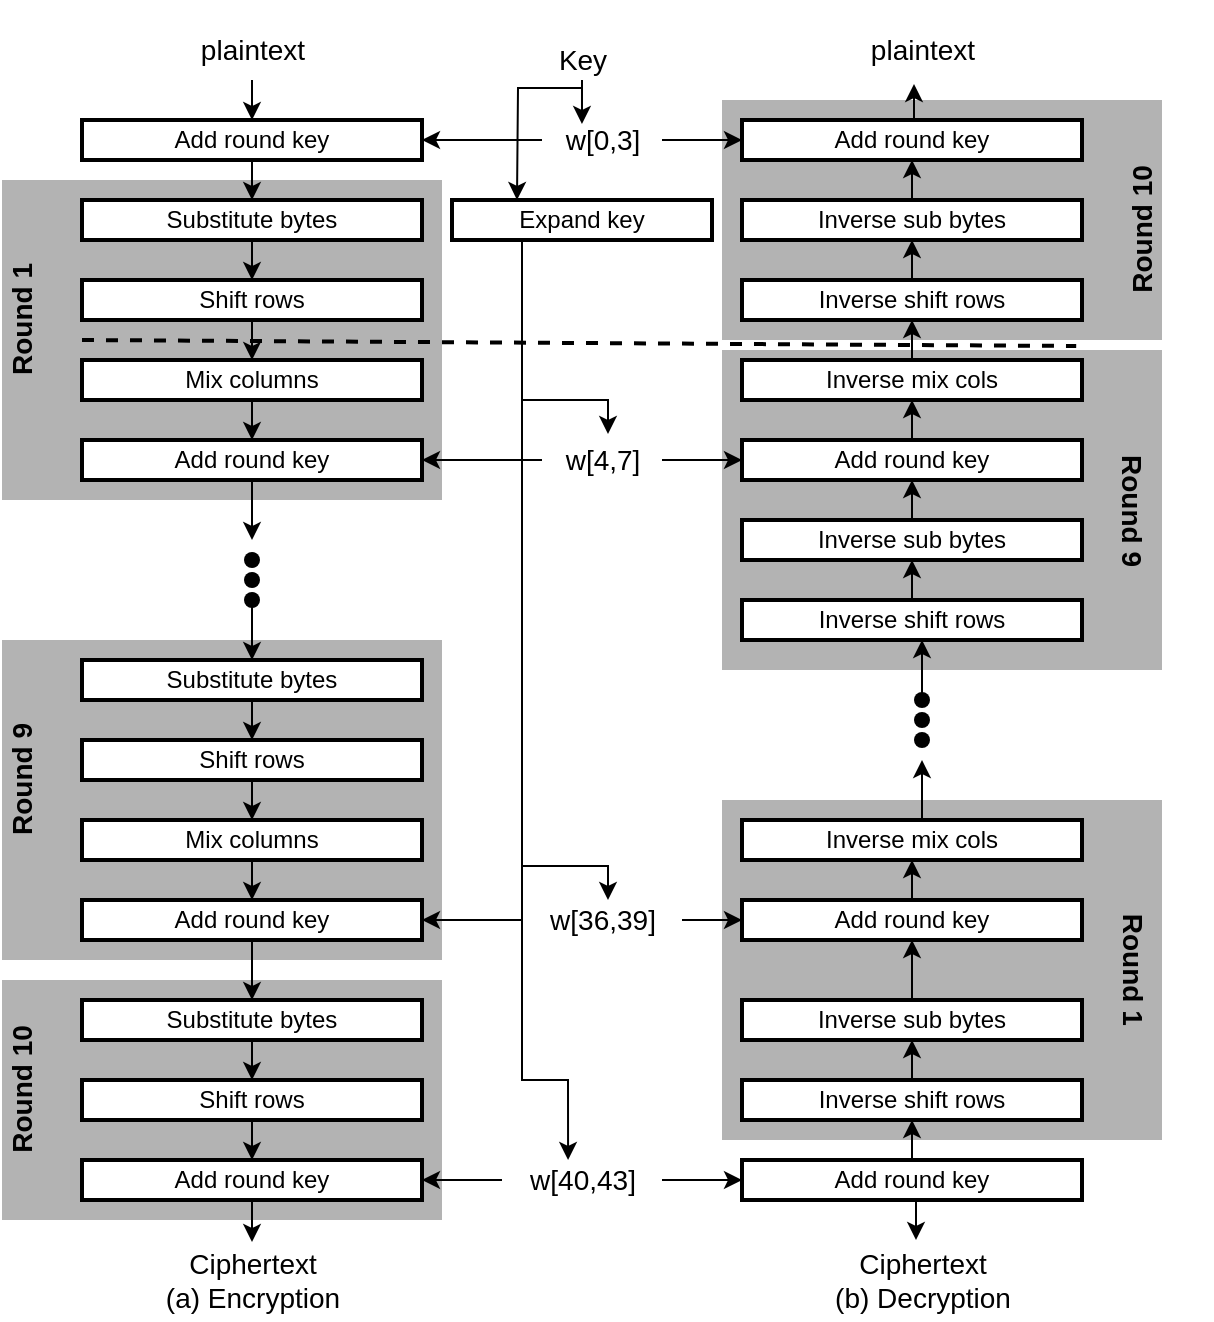 <mxfile version="17.4.3" type="github">
  <diagram id="CxzAvetqkkrdHBWZVYmS" name="Page-1">
    <mxGraphModel dx="1081" dy="452" grid="1" gridSize="10" guides="1" tooltips="1" connect="1" arrows="1" fold="1" page="1" pageScale="1" pageWidth="650" pageHeight="400" math="0" shadow="0">
      <root>
        <mxCell id="0" />
        <mxCell id="1" parent="0" />
        <mxCell id="elB4nLdQnV68VaoinqlS-128" value="" style="group" vertex="1" connectable="0" parent="1">
          <mxGeometry x="380" y="430" width="245" height="170" as="geometry" />
        </mxCell>
        <mxCell id="elB4nLdQnV68VaoinqlS-129" value="" style="rounded=0;whiteSpace=wrap;html=1;fontSize=14;strokeColor=none;strokeWidth=2;fillColor=#B3B3B3;" vertex="1" parent="elB4nLdQnV68VaoinqlS-128">
          <mxGeometry width="220" height="170" as="geometry" />
        </mxCell>
        <mxCell id="elB4nLdQnV68VaoinqlS-130" value="&lt;b&gt;Round 1&lt;br&gt;&lt;/b&gt;" style="text;html=1;align=center;verticalAlign=middle;resizable=0;points=[];autosize=1;strokeColor=none;fillColor=none;fontSize=14;rotation=90;" vertex="1" parent="elB4nLdQnV68VaoinqlS-128">
          <mxGeometry x="165" y="74.375" width="80" height="20" as="geometry" />
        </mxCell>
        <mxCell id="elB4nLdQnV68VaoinqlS-125" value="" style="group" vertex="1" connectable="0" parent="1">
          <mxGeometry x="380" y="205" width="245" height="160" as="geometry" />
        </mxCell>
        <mxCell id="elB4nLdQnV68VaoinqlS-126" value="" style="rounded=0;whiteSpace=wrap;html=1;fontSize=14;strokeColor=none;strokeWidth=2;fillColor=#B3B3B3;" vertex="1" parent="elB4nLdQnV68VaoinqlS-125">
          <mxGeometry width="220" height="160" as="geometry" />
        </mxCell>
        <mxCell id="elB4nLdQnV68VaoinqlS-127" value="&lt;b&gt;Round 9&lt;br&gt;&lt;/b&gt;" style="text;html=1;align=center;verticalAlign=middle;resizable=0;points=[];autosize=1;strokeColor=none;fillColor=none;fontSize=14;rotation=90;" vertex="1" parent="elB4nLdQnV68VaoinqlS-125">
          <mxGeometry x="165" y="70" width="80" height="20" as="geometry" />
        </mxCell>
        <mxCell id="elB4nLdQnV68VaoinqlS-114" value="" style="group;rotation=-180;" vertex="1" connectable="0" parent="1">
          <mxGeometry x="380" y="80" width="220" height="120" as="geometry" />
        </mxCell>
        <mxCell id="elB4nLdQnV68VaoinqlS-115" value="" style="rounded=0;whiteSpace=wrap;html=1;fontSize=14;strokeColor=none;strokeWidth=2;fillColor=#B3B3B3;rotation=-180;" vertex="1" parent="elB4nLdQnV68VaoinqlS-114">
          <mxGeometry width="220" height="120" as="geometry" />
        </mxCell>
        <mxCell id="elB4nLdQnV68VaoinqlS-116" value="&lt;b&gt;Round 10&lt;br&gt;&lt;/b&gt;" style="text;html=1;align=center;verticalAlign=middle;resizable=0;points=[];autosize=1;strokeColor=none;fillColor=none;fontSize=14;rotation=-90;" vertex="1" parent="elB4nLdQnV68VaoinqlS-114">
          <mxGeometry x="165" y="55" width="90" height="20" as="geometry" />
        </mxCell>
        <mxCell id="elB4nLdQnV68VaoinqlS-111" value="" style="group" vertex="1" connectable="0" parent="1">
          <mxGeometry x="20" y="520" width="220" height="120" as="geometry" />
        </mxCell>
        <mxCell id="elB4nLdQnV68VaoinqlS-112" value="" style="rounded=0;whiteSpace=wrap;html=1;fontSize=14;strokeColor=none;strokeWidth=2;fillColor=#B3B3B3;" vertex="1" parent="elB4nLdQnV68VaoinqlS-111">
          <mxGeometry width="220" height="120" as="geometry" />
        </mxCell>
        <mxCell id="elB4nLdQnV68VaoinqlS-113" value="&lt;b&gt;Round 10&lt;br&gt;&lt;/b&gt;" style="text;html=1;align=center;verticalAlign=middle;resizable=0;points=[];autosize=1;strokeColor=none;fillColor=none;fontSize=14;rotation=-90;" vertex="1" parent="elB4nLdQnV68VaoinqlS-111">
          <mxGeometry x="-35" y="45" width="90" height="20" as="geometry" />
        </mxCell>
        <mxCell id="elB4nLdQnV68VaoinqlS-108" value="" style="group" vertex="1" connectable="0" parent="1">
          <mxGeometry x="20" y="350" width="220" height="160" as="geometry" />
        </mxCell>
        <mxCell id="elB4nLdQnV68VaoinqlS-109" value="" style="rounded=0;whiteSpace=wrap;html=1;fontSize=14;strokeColor=none;strokeWidth=2;fillColor=#B3B3B3;" vertex="1" parent="elB4nLdQnV68VaoinqlS-108">
          <mxGeometry width="220" height="160" as="geometry" />
        </mxCell>
        <mxCell id="elB4nLdQnV68VaoinqlS-110" value="&lt;b&gt;Round 9&lt;br&gt;&lt;/b&gt;" style="text;html=1;align=center;verticalAlign=middle;resizable=0;points=[];autosize=1;strokeColor=none;fillColor=none;fontSize=14;rotation=-90;" vertex="1" parent="elB4nLdQnV68VaoinqlS-108">
          <mxGeometry x="-30" y="60" width="80" height="20" as="geometry" />
        </mxCell>
        <mxCell id="elB4nLdQnV68VaoinqlS-107" value="" style="group" vertex="1" connectable="0" parent="1">
          <mxGeometry x="20" y="120" width="220" height="160" as="geometry" />
        </mxCell>
        <mxCell id="elB4nLdQnV68VaoinqlS-105" value="" style="rounded=0;whiteSpace=wrap;html=1;fontSize=14;strokeColor=none;strokeWidth=2;fillColor=#B3B3B3;" vertex="1" parent="elB4nLdQnV68VaoinqlS-107">
          <mxGeometry width="220" height="160" as="geometry" />
        </mxCell>
        <mxCell id="elB4nLdQnV68VaoinqlS-106" value="&lt;b&gt;Round 1&lt;br&gt;&lt;/b&gt;" style="text;html=1;align=center;verticalAlign=middle;resizable=0;points=[];autosize=1;strokeColor=none;fillColor=none;fontSize=14;rotation=-90;" vertex="1" parent="elB4nLdQnV68VaoinqlS-107">
          <mxGeometry x="-30" y="60" width="80" height="20" as="geometry" />
        </mxCell>
        <mxCell id="elB4nLdQnV68VaoinqlS-4" style="edgeStyle=orthogonalEdgeStyle;rounded=0;orthogonalLoop=1;jettySize=auto;html=1;exitX=0.5;exitY=1;exitDx=0;exitDy=0;entryX=0.5;entryY=0;entryDx=0;entryDy=0;" edge="1" parent="1" source="elB4nLdQnV68VaoinqlS-2" target="elB4nLdQnV68VaoinqlS-3">
          <mxGeometry relative="1" as="geometry" />
        </mxCell>
        <mxCell id="elB4nLdQnV68VaoinqlS-2" value="Add round key" style="rounded=0;whiteSpace=wrap;html=1;strokeWidth=2;" vertex="1" parent="1">
          <mxGeometry x="60" y="90" width="170" height="20" as="geometry" />
        </mxCell>
        <mxCell id="elB4nLdQnV68VaoinqlS-8" style="edgeStyle=orthogonalEdgeStyle;rounded=0;orthogonalLoop=1;jettySize=auto;html=1;exitX=0.5;exitY=1;exitDx=0;exitDy=0;" edge="1" parent="1" source="elB4nLdQnV68VaoinqlS-3" target="elB4nLdQnV68VaoinqlS-5">
          <mxGeometry relative="1" as="geometry" />
        </mxCell>
        <mxCell id="elB4nLdQnV68VaoinqlS-3" value="Substitute bytes" style="rounded=0;whiteSpace=wrap;html=1;strokeWidth=2;" vertex="1" parent="1">
          <mxGeometry x="60" y="130" width="170" height="20" as="geometry" />
        </mxCell>
        <mxCell id="elB4nLdQnV68VaoinqlS-9" style="edgeStyle=orthogonalEdgeStyle;rounded=0;orthogonalLoop=1;jettySize=auto;html=1;exitX=0.5;exitY=1;exitDx=0;exitDy=0;" edge="1" parent="1" source="elB4nLdQnV68VaoinqlS-5" target="elB4nLdQnV68VaoinqlS-6">
          <mxGeometry relative="1" as="geometry" />
        </mxCell>
        <mxCell id="elB4nLdQnV68VaoinqlS-5" value="Shift rows" style="rounded=0;whiteSpace=wrap;html=1;strokeWidth=2;" vertex="1" parent="1">
          <mxGeometry x="60" y="170" width="170" height="20" as="geometry" />
        </mxCell>
        <mxCell id="elB4nLdQnV68VaoinqlS-10" style="edgeStyle=orthogonalEdgeStyle;rounded=0;orthogonalLoop=1;jettySize=auto;html=1;exitX=0.5;exitY=1;exitDx=0;exitDy=0;entryX=0.5;entryY=0;entryDx=0;entryDy=0;" edge="1" parent="1" source="elB4nLdQnV68VaoinqlS-6" target="elB4nLdQnV68VaoinqlS-7">
          <mxGeometry relative="1" as="geometry" />
        </mxCell>
        <mxCell id="elB4nLdQnV68VaoinqlS-6" value="Mix columns" style="rounded=0;whiteSpace=wrap;html=1;strokeWidth=2;" vertex="1" parent="1">
          <mxGeometry x="60" y="210" width="170" height="20" as="geometry" />
        </mxCell>
        <mxCell id="elB4nLdQnV68VaoinqlS-11" style="edgeStyle=orthogonalEdgeStyle;rounded=0;orthogonalLoop=1;jettySize=auto;html=1;exitX=0.5;exitY=1;exitDx=0;exitDy=0;" edge="1" parent="1" source="elB4nLdQnV68VaoinqlS-7">
          <mxGeometry relative="1" as="geometry">
            <mxPoint x="145" y="300" as="targetPoint" />
          </mxGeometry>
        </mxCell>
        <mxCell id="elB4nLdQnV68VaoinqlS-7" value="Add round key" style="rounded=0;whiteSpace=wrap;html=1;strokeWidth=2;" vertex="1" parent="1">
          <mxGeometry x="60" y="250" width="170" height="20" as="geometry" />
        </mxCell>
        <mxCell id="elB4nLdQnV68VaoinqlS-18" value="" style="group" vertex="1" connectable="0" parent="1">
          <mxGeometry x="125" y="290" width="40" height="60" as="geometry" />
        </mxCell>
        <mxCell id="elB4nLdQnV68VaoinqlS-15" value="" style="shape=waypoint;sketch=0;size=6;pointerEvents=1;points=[];fillColor=none;resizable=0;rotatable=0;perimeter=centerPerimeter;snapToPoint=1;fontSize=25;strokeColor=default;strokeWidth=2;" vertex="1" parent="elB4nLdQnV68VaoinqlS-18">
          <mxGeometry width="40" height="40" as="geometry" />
        </mxCell>
        <mxCell id="elB4nLdQnV68VaoinqlS-16" value="" style="shape=waypoint;sketch=0;size=6;pointerEvents=1;points=[];fillColor=none;resizable=0;rotatable=0;perimeter=centerPerimeter;snapToPoint=1;fontSize=25;strokeColor=default;strokeWidth=2;" vertex="1" parent="elB4nLdQnV68VaoinqlS-18">
          <mxGeometry y="10" width="40" height="40" as="geometry" />
        </mxCell>
        <mxCell id="elB4nLdQnV68VaoinqlS-17" value="" style="shape=waypoint;sketch=0;size=6;pointerEvents=1;points=[];fillColor=none;resizable=0;rotatable=0;perimeter=centerPerimeter;snapToPoint=1;fontSize=25;strokeColor=default;strokeWidth=2;" vertex="1" parent="elB4nLdQnV68VaoinqlS-18">
          <mxGeometry y="20" width="40" height="40" as="geometry" />
        </mxCell>
        <mxCell id="elB4nLdQnV68VaoinqlS-19" style="edgeStyle=orthogonalEdgeStyle;rounded=0;orthogonalLoop=1;jettySize=auto;html=1;exitX=0.5;exitY=1;exitDx=0;exitDy=0;" edge="1" source="elB4nLdQnV68VaoinqlS-20" target="elB4nLdQnV68VaoinqlS-22" parent="1">
          <mxGeometry relative="1" as="geometry" />
        </mxCell>
        <mxCell id="elB4nLdQnV68VaoinqlS-20" value="Substitute bytes" style="rounded=0;whiteSpace=wrap;html=1;strokeWidth=2;" vertex="1" parent="1">
          <mxGeometry x="60" y="360" width="170" height="20" as="geometry" />
        </mxCell>
        <mxCell id="elB4nLdQnV68VaoinqlS-21" style="edgeStyle=orthogonalEdgeStyle;rounded=0;orthogonalLoop=1;jettySize=auto;html=1;exitX=0.5;exitY=1;exitDx=0;exitDy=0;" edge="1" source="elB4nLdQnV68VaoinqlS-22" target="elB4nLdQnV68VaoinqlS-24" parent="1">
          <mxGeometry relative="1" as="geometry" />
        </mxCell>
        <mxCell id="elB4nLdQnV68VaoinqlS-22" value="Shift rows" style="rounded=0;whiteSpace=wrap;html=1;strokeWidth=2;" vertex="1" parent="1">
          <mxGeometry x="60" y="400" width="170" height="20" as="geometry" />
        </mxCell>
        <mxCell id="elB4nLdQnV68VaoinqlS-23" style="edgeStyle=orthogonalEdgeStyle;rounded=0;orthogonalLoop=1;jettySize=auto;html=1;exitX=0.5;exitY=1;exitDx=0;exitDy=0;entryX=0.5;entryY=0;entryDx=0;entryDy=0;" edge="1" source="elB4nLdQnV68VaoinqlS-24" target="elB4nLdQnV68VaoinqlS-25" parent="1">
          <mxGeometry relative="1" as="geometry" />
        </mxCell>
        <mxCell id="elB4nLdQnV68VaoinqlS-24" value="Mix columns" style="rounded=0;whiteSpace=wrap;html=1;strokeWidth=2;" vertex="1" parent="1">
          <mxGeometry x="60" y="440" width="170" height="20" as="geometry" />
        </mxCell>
        <mxCell id="elB4nLdQnV68VaoinqlS-37" style="edgeStyle=orthogonalEdgeStyle;rounded=0;orthogonalLoop=1;jettySize=auto;html=1;exitX=0.5;exitY=1;exitDx=0;exitDy=0;entryX=0.5;entryY=0;entryDx=0;entryDy=0;fontSize=25;" edge="1" parent="1" source="elB4nLdQnV68VaoinqlS-25" target="elB4nLdQnV68VaoinqlS-31">
          <mxGeometry relative="1" as="geometry" />
        </mxCell>
        <mxCell id="elB4nLdQnV68VaoinqlS-25" value="Add round key" style="rounded=0;whiteSpace=wrap;html=1;strokeWidth=2;" vertex="1" parent="1">
          <mxGeometry x="60" y="480" width="170" height="20" as="geometry" />
        </mxCell>
        <mxCell id="elB4nLdQnV68VaoinqlS-29" style="edgeStyle=orthogonalEdgeStyle;rounded=0;orthogonalLoop=1;jettySize=auto;html=1;exitX=0.375;exitY=1;exitDx=0;exitDy=0;entryX=0.5;entryY=0;entryDx=0;entryDy=0;fontSize=25;exitPerimeter=0;" edge="1" parent="1" source="elB4nLdQnV68VaoinqlS-17" target="elB4nLdQnV68VaoinqlS-20">
          <mxGeometry relative="1" as="geometry" />
        </mxCell>
        <mxCell id="elB4nLdQnV68VaoinqlS-30" style="edgeStyle=orthogonalEdgeStyle;rounded=0;orthogonalLoop=1;jettySize=auto;html=1;exitX=0.5;exitY=1;exitDx=0;exitDy=0;" edge="1" source="elB4nLdQnV68VaoinqlS-31" target="elB4nLdQnV68VaoinqlS-33" parent="1">
          <mxGeometry relative="1" as="geometry" />
        </mxCell>
        <mxCell id="elB4nLdQnV68VaoinqlS-31" value="Substitute bytes" style="rounded=0;whiteSpace=wrap;html=1;strokeWidth=2;" vertex="1" parent="1">
          <mxGeometry x="60" y="530" width="170" height="20" as="geometry" />
        </mxCell>
        <mxCell id="elB4nLdQnV68VaoinqlS-32" style="edgeStyle=orthogonalEdgeStyle;rounded=0;orthogonalLoop=1;jettySize=auto;html=1;exitX=0.5;exitY=1;exitDx=0;exitDy=0;entryX=0.5;entryY=0;entryDx=0;entryDy=0;" edge="1" source="elB4nLdQnV68VaoinqlS-33" target="elB4nLdQnV68VaoinqlS-36" parent="1">
          <mxGeometry relative="1" as="geometry">
            <mxPoint x="145" y="610" as="targetPoint" />
          </mxGeometry>
        </mxCell>
        <mxCell id="elB4nLdQnV68VaoinqlS-33" value="Shift rows" style="rounded=0;whiteSpace=wrap;html=1;strokeWidth=2;" vertex="1" parent="1">
          <mxGeometry x="60" y="570" width="170" height="20" as="geometry" />
        </mxCell>
        <mxCell id="elB4nLdQnV68VaoinqlS-68" style="edgeStyle=orthogonalEdgeStyle;rounded=0;orthogonalLoop=1;jettySize=auto;html=1;exitX=0.5;exitY=1;exitDx=0;exitDy=0;entryX=0.5;entryY=0.025;entryDx=0;entryDy=0;entryPerimeter=0;fontSize=14;" edge="1" parent="1" source="elB4nLdQnV68VaoinqlS-36" target="elB4nLdQnV68VaoinqlS-65">
          <mxGeometry relative="1" as="geometry" />
        </mxCell>
        <mxCell id="elB4nLdQnV68VaoinqlS-36" value="Add round key" style="rounded=0;whiteSpace=wrap;html=1;strokeWidth=2;" vertex="1" parent="1">
          <mxGeometry x="60" y="610" width="170" height="20" as="geometry" />
        </mxCell>
        <mxCell id="elB4nLdQnV68VaoinqlS-53" style="edgeStyle=orthogonalEdgeStyle;rounded=0;orthogonalLoop=1;jettySize=auto;html=1;exitX=0.5;exitY=0;exitDx=0;exitDy=0;entryX=0.45;entryY=1.05;entryDx=0;entryDy=0;entryPerimeter=0;fontSize=14;" edge="1" parent="1" source="elB4nLdQnV68VaoinqlS-38" target="elB4nLdQnV68VaoinqlS-51">
          <mxGeometry relative="1" as="geometry" />
        </mxCell>
        <mxCell id="elB4nLdQnV68VaoinqlS-38" value="Add round key" style="rounded=0;whiteSpace=wrap;html=1;strokeWidth=2;" vertex="1" parent="1">
          <mxGeometry x="390" y="90" width="170" height="20" as="geometry" />
        </mxCell>
        <mxCell id="elB4nLdQnV68VaoinqlS-50" style="edgeStyle=orthogonalEdgeStyle;rounded=0;orthogonalLoop=1;jettySize=auto;html=1;exitX=0.5;exitY=0;exitDx=0;exitDy=0;entryX=0.5;entryY=1;entryDx=0;entryDy=0;fontSize=25;" edge="1" parent="1" source="elB4nLdQnV68VaoinqlS-39" target="elB4nLdQnV68VaoinqlS-38">
          <mxGeometry relative="1" as="geometry" />
        </mxCell>
        <mxCell id="elB4nLdQnV68VaoinqlS-39" value="Inverse sub bytes" style="rounded=0;whiteSpace=wrap;html=1;strokeWidth=2;" vertex="1" parent="1">
          <mxGeometry x="390" y="130" width="170" height="20" as="geometry" />
        </mxCell>
        <mxCell id="elB4nLdQnV68VaoinqlS-49" style="edgeStyle=orthogonalEdgeStyle;rounded=0;orthogonalLoop=1;jettySize=auto;html=1;exitX=0.5;exitY=0;exitDx=0;exitDy=0;entryX=0.5;entryY=1;entryDx=0;entryDy=0;fontSize=25;" edge="1" parent="1" source="elB4nLdQnV68VaoinqlS-40" target="elB4nLdQnV68VaoinqlS-39">
          <mxGeometry relative="1" as="geometry" />
        </mxCell>
        <mxCell id="elB4nLdQnV68VaoinqlS-40" value="Inverse shift rows" style="rounded=0;whiteSpace=wrap;html=1;strokeWidth=2;" vertex="1" parent="1">
          <mxGeometry x="390" y="170" width="170" height="20" as="geometry" />
        </mxCell>
        <mxCell id="elB4nLdQnV68VaoinqlS-48" style="edgeStyle=orthogonalEdgeStyle;rounded=0;orthogonalLoop=1;jettySize=auto;html=1;exitX=0.5;exitY=0;exitDx=0;exitDy=0;fontSize=25;" edge="1" parent="1" source="elB4nLdQnV68VaoinqlS-41" target="elB4nLdQnV68VaoinqlS-40">
          <mxGeometry relative="1" as="geometry" />
        </mxCell>
        <mxCell id="elB4nLdQnV68VaoinqlS-41" value="Inverse mix cols" style="rounded=0;whiteSpace=wrap;html=1;strokeWidth=2;" vertex="1" parent="1">
          <mxGeometry x="390" y="210" width="170" height="20" as="geometry" />
        </mxCell>
        <mxCell id="elB4nLdQnV68VaoinqlS-47" style="edgeStyle=orthogonalEdgeStyle;rounded=0;orthogonalLoop=1;jettySize=auto;html=1;exitX=0.5;exitY=0;exitDx=0;exitDy=0;entryX=0.5;entryY=1;entryDx=0;entryDy=0;fontSize=25;" edge="1" parent="1" source="elB4nLdQnV68VaoinqlS-42" target="elB4nLdQnV68VaoinqlS-41">
          <mxGeometry relative="1" as="geometry" />
        </mxCell>
        <mxCell id="elB4nLdQnV68VaoinqlS-42" value="Add round key" style="rounded=0;whiteSpace=wrap;html=1;strokeWidth=2;" vertex="1" parent="1">
          <mxGeometry x="390" y="250" width="170" height="20" as="geometry" />
        </mxCell>
        <mxCell id="elB4nLdQnV68VaoinqlS-46" style="edgeStyle=orthogonalEdgeStyle;rounded=0;orthogonalLoop=1;jettySize=auto;html=1;exitX=0.5;exitY=0;exitDx=0;exitDy=0;entryX=0.5;entryY=1;entryDx=0;entryDy=0;fontSize=25;" edge="1" parent="1" source="elB4nLdQnV68VaoinqlS-43" target="elB4nLdQnV68VaoinqlS-42">
          <mxGeometry relative="1" as="geometry" />
        </mxCell>
        <mxCell id="elB4nLdQnV68VaoinqlS-43" value="Inverse sub bytes" style="rounded=0;whiteSpace=wrap;html=1;strokeWidth=2;" vertex="1" parent="1">
          <mxGeometry x="390" y="290" width="170" height="20" as="geometry" />
        </mxCell>
        <mxCell id="elB4nLdQnV68VaoinqlS-45" style="edgeStyle=orthogonalEdgeStyle;rounded=0;orthogonalLoop=1;jettySize=auto;html=1;exitX=0.5;exitY=0;exitDx=0;exitDy=0;entryX=0.5;entryY=1;entryDx=0;entryDy=0;fontSize=25;" edge="1" parent="1" source="elB4nLdQnV68VaoinqlS-44" target="elB4nLdQnV68VaoinqlS-43">
          <mxGeometry relative="1" as="geometry" />
        </mxCell>
        <mxCell id="elB4nLdQnV68VaoinqlS-44" value="Inverse shift rows" style="rounded=0;whiteSpace=wrap;html=1;strokeWidth=2;" vertex="1" parent="1">
          <mxGeometry x="390" y="330" width="170" height="20" as="geometry" />
        </mxCell>
        <mxCell id="elB4nLdQnV68VaoinqlS-51" value="&lt;font style=&quot;font-size: 14px&quot;&gt;plaintext&lt;br&gt;&lt;/font&gt;" style="text;html=1;align=center;verticalAlign=middle;resizable=0;points=[];autosize=1;strokeColor=none;fillColor=none;fontSize=25;" vertex="1" parent="1">
          <mxGeometry x="440" y="30" width="80" height="40" as="geometry" />
        </mxCell>
        <mxCell id="elB4nLdQnV68VaoinqlS-70" style="edgeStyle=orthogonalEdgeStyle;rounded=0;orthogonalLoop=1;jettySize=auto;html=1;exitX=0.5;exitY=1;exitDx=0;exitDy=0;entryX=0.475;entryY=0;entryDx=0;entryDy=0;entryPerimeter=0;fontSize=14;" edge="1" parent="1" source="elB4nLdQnV68VaoinqlS-54" target="elB4nLdQnV68VaoinqlS-67">
          <mxGeometry relative="1" as="geometry" />
        </mxCell>
        <mxCell id="elB4nLdQnV68VaoinqlS-133" style="edgeStyle=orthogonalEdgeStyle;rounded=0;orthogonalLoop=1;jettySize=auto;html=1;exitX=0.5;exitY=0;exitDx=0;exitDy=0;entryX=0.5;entryY=1;entryDx=0;entryDy=0;fontSize=14;strokeWidth=1;" edge="1" parent="1" source="elB4nLdQnV68VaoinqlS-54" target="elB4nLdQnV68VaoinqlS-55">
          <mxGeometry relative="1" as="geometry" />
        </mxCell>
        <mxCell id="elB4nLdQnV68VaoinqlS-54" value="Add round key" style="rounded=0;whiteSpace=wrap;html=1;strokeWidth=2;" vertex="1" parent="1">
          <mxGeometry x="390" y="610" width="170" height="20" as="geometry" />
        </mxCell>
        <mxCell id="elB4nLdQnV68VaoinqlS-134" style="edgeStyle=orthogonalEdgeStyle;rounded=0;orthogonalLoop=1;jettySize=auto;html=1;exitX=0.5;exitY=0;exitDx=0;exitDy=0;entryX=0.5;entryY=1;entryDx=0;entryDy=0;fontSize=14;strokeWidth=1;" edge="1" parent="1" source="elB4nLdQnV68VaoinqlS-55" target="elB4nLdQnV68VaoinqlS-56">
          <mxGeometry relative="1" as="geometry" />
        </mxCell>
        <mxCell id="elB4nLdQnV68VaoinqlS-55" value="Inverse shift rows" style="rounded=0;whiteSpace=wrap;html=1;strokeWidth=2;" vertex="1" parent="1">
          <mxGeometry x="390" y="570" width="170" height="20" as="geometry" />
        </mxCell>
        <mxCell id="elB4nLdQnV68VaoinqlS-135" style="edgeStyle=orthogonalEdgeStyle;rounded=0;orthogonalLoop=1;jettySize=auto;html=1;exitX=0.5;exitY=0;exitDx=0;exitDy=0;entryX=0.5;entryY=1;entryDx=0;entryDy=0;fontSize=14;strokeWidth=1;" edge="1" parent="1" source="elB4nLdQnV68VaoinqlS-56" target="elB4nLdQnV68VaoinqlS-57">
          <mxGeometry relative="1" as="geometry" />
        </mxCell>
        <mxCell id="elB4nLdQnV68VaoinqlS-56" value="Inverse sub bytes" style="rounded=0;whiteSpace=wrap;html=1;strokeWidth=2;" vertex="1" parent="1">
          <mxGeometry x="390" y="530" width="170" height="20" as="geometry" />
        </mxCell>
        <mxCell id="elB4nLdQnV68VaoinqlS-136" style="edgeStyle=orthogonalEdgeStyle;rounded=0;orthogonalLoop=1;jettySize=auto;html=1;exitX=0.5;exitY=0;exitDx=0;exitDy=0;entryX=0.5;entryY=1;entryDx=0;entryDy=0;fontSize=14;strokeWidth=1;" edge="1" parent="1" source="elB4nLdQnV68VaoinqlS-57" target="elB4nLdQnV68VaoinqlS-58">
          <mxGeometry relative="1" as="geometry" />
        </mxCell>
        <mxCell id="elB4nLdQnV68VaoinqlS-57" value="Add round key" style="rounded=0;whiteSpace=wrap;html=1;strokeWidth=2;" vertex="1" parent="1">
          <mxGeometry x="390" y="480" width="170" height="20" as="geometry" />
        </mxCell>
        <mxCell id="elB4nLdQnV68VaoinqlS-58" value="Inverse mix cols" style="rounded=0;whiteSpace=wrap;html=1;strokeWidth=2;" vertex="1" parent="1">
          <mxGeometry x="390" y="440" width="170" height="20" as="geometry" />
        </mxCell>
        <mxCell id="elB4nLdQnV68VaoinqlS-59" style="edgeStyle=orthogonalEdgeStyle;rounded=0;orthogonalLoop=1;jettySize=auto;html=1;exitX=0.5;exitY=1;exitDx=0;exitDy=0;" edge="1" parent="1">
          <mxGeometry relative="1" as="geometry">
            <mxPoint x="480" y="350" as="targetPoint" />
            <mxPoint x="480" y="380" as="sourcePoint" />
          </mxGeometry>
        </mxCell>
        <mxCell id="elB4nLdQnV68VaoinqlS-60" value="" style="group" vertex="1" connectable="0" parent="1">
          <mxGeometry x="460" y="360" width="40" height="60" as="geometry" />
        </mxCell>
        <mxCell id="elB4nLdQnV68VaoinqlS-61" value="" style="shape=waypoint;sketch=0;size=6;pointerEvents=1;points=[];fillColor=none;resizable=0;rotatable=0;perimeter=centerPerimeter;snapToPoint=1;fontSize=25;strokeColor=default;strokeWidth=2;" vertex="1" parent="elB4nLdQnV68VaoinqlS-60">
          <mxGeometry width="40" height="40" as="geometry" />
        </mxCell>
        <mxCell id="elB4nLdQnV68VaoinqlS-62" value="" style="shape=waypoint;sketch=0;size=6;pointerEvents=1;points=[];fillColor=none;resizable=0;rotatable=0;perimeter=centerPerimeter;snapToPoint=1;fontSize=25;strokeColor=default;strokeWidth=2;" vertex="1" parent="elB4nLdQnV68VaoinqlS-60">
          <mxGeometry y="10" width="40" height="40" as="geometry" />
        </mxCell>
        <mxCell id="elB4nLdQnV68VaoinqlS-63" value="" style="shape=waypoint;sketch=0;size=6;pointerEvents=1;points=[];fillColor=none;resizable=0;rotatable=0;perimeter=centerPerimeter;snapToPoint=1;fontSize=25;strokeColor=default;strokeWidth=2;" vertex="1" parent="elB4nLdQnV68VaoinqlS-60">
          <mxGeometry y="20" width="40" height="40" as="geometry" />
        </mxCell>
        <mxCell id="elB4nLdQnV68VaoinqlS-64" style="edgeStyle=orthogonalEdgeStyle;rounded=0;orthogonalLoop=1;jettySize=auto;html=1;exitX=0.375;exitY=1;exitDx=0;exitDy=0;fontSize=25;exitPerimeter=0;" edge="1" parent="1">
          <mxGeometry relative="1" as="geometry">
            <mxPoint x="480" y="440" as="sourcePoint" />
            <mxPoint x="480" y="410" as="targetPoint" />
          </mxGeometry>
        </mxCell>
        <mxCell id="elB4nLdQnV68VaoinqlS-65" value="Ciphertext&lt;br&gt;(a) Encryption" style="text;html=1;align=center;verticalAlign=middle;resizable=0;points=[];autosize=1;strokeColor=none;fillColor=none;fontSize=14;" vertex="1" parent="1">
          <mxGeometry x="85" y="650" width="120" height="40" as="geometry" />
        </mxCell>
        <mxCell id="elB4nLdQnV68VaoinqlS-67" value="Ciphertext&lt;br&gt;(b) Decryption" style="text;html=1;align=center;verticalAlign=middle;resizable=0;points=[];autosize=1;strokeColor=none;fillColor=none;fontSize=14;" vertex="1" parent="1">
          <mxGeometry x="420" y="650" width="120" height="40" as="geometry" />
        </mxCell>
        <mxCell id="elB4nLdQnV68VaoinqlS-72" value="" style="edgeStyle=orthogonalEdgeStyle;rounded=0;orthogonalLoop=1;jettySize=auto;html=1;fontSize=14;" edge="1" parent="1" source="elB4nLdQnV68VaoinqlS-71" target="elB4nLdQnV68VaoinqlS-25">
          <mxGeometry relative="1" as="geometry" />
        </mxCell>
        <mxCell id="elB4nLdQnV68VaoinqlS-75" style="edgeStyle=orthogonalEdgeStyle;rounded=0;orthogonalLoop=1;jettySize=auto;html=1;entryX=0;entryY=0.5;entryDx=0;entryDy=0;fontSize=14;" edge="1" parent="1" source="elB4nLdQnV68VaoinqlS-71" target="elB4nLdQnV68VaoinqlS-57">
          <mxGeometry relative="1" as="geometry" />
        </mxCell>
        <mxCell id="elB4nLdQnV68VaoinqlS-71" value="w[36,39]" style="text;html=1;align=center;verticalAlign=middle;resizable=0;points=[];autosize=1;strokeColor=none;fillColor=none;fontSize=14;" vertex="1" parent="1">
          <mxGeometry x="280" y="480" width="80" height="20" as="geometry" />
        </mxCell>
        <mxCell id="elB4nLdQnV68VaoinqlS-79" style="edgeStyle=orthogonalEdgeStyle;rounded=0;orthogonalLoop=1;jettySize=auto;html=1;entryX=1;entryY=0.5;entryDx=0;entryDy=0;fontSize=14;" edge="1" parent="1" source="elB4nLdQnV68VaoinqlS-76" target="elB4nLdQnV68VaoinqlS-36">
          <mxGeometry relative="1" as="geometry" />
        </mxCell>
        <mxCell id="elB4nLdQnV68VaoinqlS-80" style="edgeStyle=orthogonalEdgeStyle;rounded=0;orthogonalLoop=1;jettySize=auto;html=1;entryX=0;entryY=0.5;entryDx=0;entryDy=0;fontSize=14;" edge="1" parent="1" source="elB4nLdQnV68VaoinqlS-76" target="elB4nLdQnV68VaoinqlS-54">
          <mxGeometry relative="1" as="geometry" />
        </mxCell>
        <mxCell id="elB4nLdQnV68VaoinqlS-76" value="w[40,43]" style="text;html=1;align=center;verticalAlign=middle;resizable=0;points=[];autosize=1;strokeColor=none;fillColor=none;fontSize=14;" vertex="1" parent="1">
          <mxGeometry x="270" y="610" width="80" height="20" as="geometry" />
        </mxCell>
        <mxCell id="elB4nLdQnV68VaoinqlS-82" style="edgeStyle=orthogonalEdgeStyle;rounded=0;orthogonalLoop=1;jettySize=auto;html=1;entryX=1;entryY=0.5;entryDx=0;entryDy=0;fontSize=14;" edge="1" parent="1" source="elB4nLdQnV68VaoinqlS-81" target="elB4nLdQnV68VaoinqlS-7">
          <mxGeometry relative="1" as="geometry" />
        </mxCell>
        <mxCell id="elB4nLdQnV68VaoinqlS-83" style="edgeStyle=orthogonalEdgeStyle;rounded=0;orthogonalLoop=1;jettySize=auto;html=1;entryX=0;entryY=0.5;entryDx=0;entryDy=0;fontSize=14;" edge="1" parent="1" source="elB4nLdQnV68VaoinqlS-81" target="elB4nLdQnV68VaoinqlS-42">
          <mxGeometry relative="1" as="geometry" />
        </mxCell>
        <mxCell id="elB4nLdQnV68VaoinqlS-81" value="w[4,7]" style="text;html=1;align=center;verticalAlign=middle;resizable=0;points=[];autosize=1;strokeColor=none;fillColor=none;fontSize=14;" vertex="1" parent="1">
          <mxGeometry x="290" y="250" width="60" height="20" as="geometry" />
        </mxCell>
        <mxCell id="elB4nLdQnV68VaoinqlS-85" style="edgeStyle=orthogonalEdgeStyle;rounded=0;orthogonalLoop=1;jettySize=auto;html=1;entryX=1;entryY=0.5;entryDx=0;entryDy=0;fontSize=14;" edge="1" parent="1" source="elB4nLdQnV68VaoinqlS-84" target="elB4nLdQnV68VaoinqlS-2">
          <mxGeometry relative="1" as="geometry" />
        </mxCell>
        <mxCell id="elB4nLdQnV68VaoinqlS-86" style="edgeStyle=orthogonalEdgeStyle;rounded=0;orthogonalLoop=1;jettySize=auto;html=1;entryX=0;entryY=0.5;entryDx=0;entryDy=0;fontSize=14;" edge="1" parent="1" source="elB4nLdQnV68VaoinqlS-84" target="elB4nLdQnV68VaoinqlS-38">
          <mxGeometry relative="1" as="geometry" />
        </mxCell>
        <mxCell id="elB4nLdQnV68VaoinqlS-84" value="w[0,3]" style="text;html=1;align=center;verticalAlign=middle;resizable=0;points=[];autosize=1;strokeColor=none;fillColor=none;fontSize=14;" vertex="1" parent="1">
          <mxGeometry x="290" y="90" width="60" height="20" as="geometry" />
        </mxCell>
        <mxCell id="elB4nLdQnV68VaoinqlS-88" style="edgeStyle=orthogonalEdgeStyle;rounded=0;orthogonalLoop=1;jettySize=auto;html=1;fontSize=14;" edge="1" parent="1" source="elB4nLdQnV68VaoinqlS-87" target="elB4nLdQnV68VaoinqlS-2">
          <mxGeometry relative="1" as="geometry" />
        </mxCell>
        <mxCell id="elB4nLdQnV68VaoinqlS-87" value="&lt;font style=&quot;font-size: 14px&quot;&gt;plaintext&lt;br&gt;&lt;/font&gt;" style="text;html=1;align=center;verticalAlign=middle;resizable=0;points=[];autosize=1;strokeColor=none;fillColor=none;fontSize=25;" vertex="1" parent="1">
          <mxGeometry x="105" y="30" width="80" height="40" as="geometry" />
        </mxCell>
        <mxCell id="elB4nLdQnV68VaoinqlS-90" style="edgeStyle=orthogonalEdgeStyle;rounded=0;orthogonalLoop=1;jettySize=auto;html=1;entryX=0.333;entryY=0.1;entryDx=0;entryDy=0;entryPerimeter=0;fontSize=14;" edge="1" parent="1" source="elB4nLdQnV68VaoinqlS-89" target="elB4nLdQnV68VaoinqlS-84">
          <mxGeometry relative="1" as="geometry" />
        </mxCell>
        <mxCell id="elB4nLdQnV68VaoinqlS-89" value="Key" style="text;html=1;align=center;verticalAlign=middle;resizable=0;points=[];autosize=1;strokeColor=none;fillColor=none;fontSize=14;" vertex="1" parent="1">
          <mxGeometry x="290" y="50" width="40" height="20" as="geometry" />
        </mxCell>
        <mxCell id="elB4nLdQnV68VaoinqlS-91" value="" style="endArrow=classic;html=1;rounded=0;fontSize=14;entryX=0.25;entryY=0;entryDx=0;entryDy=0;" edge="1" parent="1" target="elB4nLdQnV68VaoinqlS-92">
          <mxGeometry width="50" height="50" relative="1" as="geometry">
            <mxPoint x="310" y="74" as="sourcePoint" />
            <mxPoint x="260" y="120" as="targetPoint" />
            <Array as="points">
              <mxPoint x="278" y="74" />
            </Array>
          </mxGeometry>
        </mxCell>
        <mxCell id="elB4nLdQnV68VaoinqlS-93" style="edgeStyle=orthogonalEdgeStyle;rounded=0;orthogonalLoop=1;jettySize=auto;html=1;exitX=0.25;exitY=1;exitDx=0;exitDy=0;fontSize=14;entryX=0.413;entryY=0;entryDx=0;entryDy=0;entryPerimeter=0;" edge="1" parent="1" source="elB4nLdQnV68VaoinqlS-92" target="elB4nLdQnV68VaoinqlS-76">
          <mxGeometry relative="1" as="geometry">
            <mxPoint x="278" y="580" as="targetPoint" />
            <Array as="points">
              <mxPoint x="280" y="150" />
              <mxPoint x="280" y="570" />
              <mxPoint x="303" y="570" />
            </Array>
          </mxGeometry>
        </mxCell>
        <mxCell id="elB4nLdQnV68VaoinqlS-92" value="Expand key" style="rounded=0;whiteSpace=wrap;html=1;strokeWidth=2;" vertex="1" parent="1">
          <mxGeometry x="245" y="130" width="130" height="20" as="geometry" />
        </mxCell>
        <mxCell id="elB4nLdQnV68VaoinqlS-100" value="" style="endArrow=classic;html=1;rounded=0;fontSize=14;entryX=0.55;entryY=-0.15;entryDx=0;entryDy=0;entryPerimeter=0;" edge="1" parent="1" target="elB4nLdQnV68VaoinqlS-81">
          <mxGeometry width="50" height="50" relative="1" as="geometry">
            <mxPoint x="280" y="230" as="sourcePoint" />
            <mxPoint x="310" y="300" as="targetPoint" />
            <Array as="points">
              <mxPoint x="323" y="230" />
            </Array>
          </mxGeometry>
        </mxCell>
        <mxCell id="elB4nLdQnV68VaoinqlS-101" value="" style="endArrow=classic;html=1;rounded=0;fontSize=14;entryX=0.55;entryY=-0.15;entryDx=0;entryDy=0;entryPerimeter=0;" edge="1" parent="1">
          <mxGeometry width="50" height="50" relative="1" as="geometry">
            <mxPoint x="280" y="463" as="sourcePoint" />
            <mxPoint x="323" y="480" as="targetPoint" />
            <Array as="points">
              <mxPoint x="323" y="463" />
            </Array>
          </mxGeometry>
        </mxCell>
        <mxCell id="elB4nLdQnV68VaoinqlS-131" value="" style="endArrow=none;dashed=1;html=1;rounded=0;fontSize=14;entryX=0.195;entryY=-0.025;entryDx=0;entryDy=0;entryPerimeter=0;strokeWidth=2;" edge="1" parent="1" target="elB4nLdQnV68VaoinqlS-115">
          <mxGeometry width="50" height="50" relative="1" as="geometry">
            <mxPoint x="60" y="200" as="sourcePoint" />
            <mxPoint x="610" y="210" as="targetPoint" />
          </mxGeometry>
        </mxCell>
      </root>
    </mxGraphModel>
  </diagram>
</mxfile>
